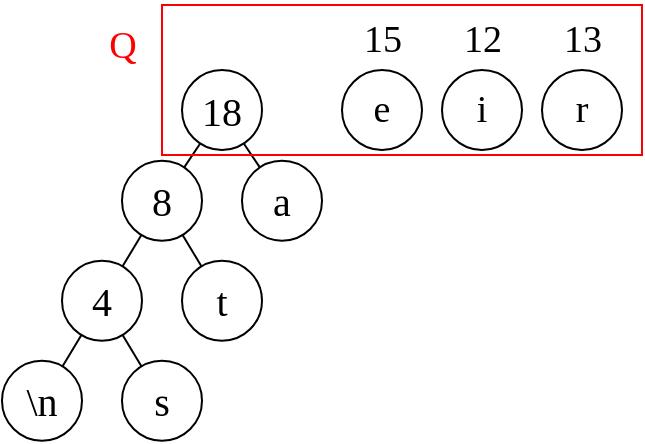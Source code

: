 <mxfile>
    <diagram id="vB35u0c23lS57fuy_jve" name="第 1 页">
        <mxGraphModel dx="547" dy="306" grid="1" gridSize="10" guides="1" tooltips="1" connect="1" arrows="1" fold="1" page="1" pageScale="1" pageWidth="827" pageHeight="1169" math="0" shadow="0">
            <root>
                <mxCell id="0"/>
                <mxCell id="1" parent="0"/>
                <mxCell id="2" value="\n" style="ellipse;whiteSpace=wrap;html=1;fontSize=20;fontFamily=Times New Roman;" parent="1" vertex="1">
                    <mxGeometry x="110" y="505.32" width="40" height="40" as="geometry"/>
                </mxCell>
                <mxCell id="3" style="edgeStyle=none;html=1;fontSize=20;endArrow=none;endFill=0;fontFamily=Times New Roman;" parent="1" source="4" target="2" edge="1">
                    <mxGeometry relative="1" as="geometry">
                        <mxPoint x="130" y="495.32" as="sourcePoint"/>
                        <mxPoint x="140" y="515.32" as="targetPoint"/>
                    </mxGeometry>
                </mxCell>
                <mxCell id="4" value="4" style="ellipse;whiteSpace=wrap;html=1;fontSize=20;fontFamily=Times New Roman;" parent="1" vertex="1">
                    <mxGeometry x="140" y="455.32" width="40" height="40" as="geometry"/>
                </mxCell>
                <mxCell id="5" value="s" style="ellipse;whiteSpace=wrap;html=1;fontSize=20;fontFamily=Times New Roman;" parent="1" vertex="1">
                    <mxGeometry x="170" y="505.32" width="40" height="40" as="geometry"/>
                </mxCell>
                <mxCell id="6" style="edgeStyle=none;html=1;fontSize=20;endArrow=none;endFill=0;fontFamily=Times New Roman;" parent="1" source="4" target="5" edge="1">
                    <mxGeometry relative="1" as="geometry"/>
                </mxCell>
                <mxCell id="7" value="t" style="ellipse;whiteSpace=wrap;html=1;fontSize=20;fontFamily=Times New Roman;" parent="1" vertex="1">
                    <mxGeometry x="200" y="455.32" width="40" height="40" as="geometry"/>
                </mxCell>
                <mxCell id="8" value="a" style="ellipse;whiteSpace=wrap;html=1;fontSize=20;fontFamily=Times New Roman;" parent="1" vertex="1">
                    <mxGeometry x="230" y="405.32" width="40" height="40" as="geometry"/>
                </mxCell>
                <mxCell id="9" style="edgeStyle=none;html=1;fontSize=20;endArrow=none;endFill=0;fontFamily=Times New Roman;" parent="1" source="11" target="4" edge="1">
                    <mxGeometry relative="1" as="geometry"/>
                </mxCell>
                <mxCell id="10" style="edgeStyle=none;html=1;fontSize=20;endArrow=none;endFill=0;fontFamily=Times New Roman;" parent="1" source="11" target="7" edge="1">
                    <mxGeometry relative="1" as="geometry"/>
                </mxCell>
                <mxCell id="11" value="8" style="ellipse;whiteSpace=wrap;html=1;fontSize=20;fontFamily=Times New Roman;" parent="1" vertex="1">
                    <mxGeometry x="170" y="405.32" width="40" height="40" as="geometry"/>
                </mxCell>
                <mxCell id="12" style="edgeStyle=none;html=1;fontSize=20;endArrow=none;endFill=0;fontFamily=Times New Roman;" parent="1" source="14" target="11" edge="1">
                    <mxGeometry relative="1" as="geometry">
                        <mxPoint x="196.422" y="394.997" as="sourcePoint"/>
                    </mxGeometry>
                </mxCell>
                <mxCell id="13" style="edgeStyle=none;html=1;fontSize=20;endArrow=none;endFill=0;fontFamily=Times New Roman;" parent="1" source="14" target="8" edge="1">
                    <mxGeometry relative="1" as="geometry"/>
                </mxCell>
                <mxCell id="14" value="18" style="ellipse;whiteSpace=wrap;html=1;fontSize=20;fontFamily=Times New Roman;" parent="1" vertex="1">
                    <mxGeometry x="200" y="360" width="40" height="40" as="geometry"/>
                </mxCell>
                <mxCell id="15" value="i" style="ellipse;whiteSpace=wrap;html=1;fontSize=19;fontFamily=Times New Roman;" parent="1" vertex="1">
                    <mxGeometry x="330" y="360" width="40" height="40" as="geometry"/>
                </mxCell>
                <mxCell id="16" value="e" style="ellipse;whiteSpace=wrap;html=1;fontSize=19;fontFamily=Times New Roman;" parent="1" vertex="1">
                    <mxGeometry x="280" y="360" width="40" height="40" as="geometry"/>
                </mxCell>
                <mxCell id="17" value="r" style="ellipse;whiteSpace=wrap;html=1;fontSize=19;fontFamily=Times New Roman;" parent="1" vertex="1">
                    <mxGeometry x="380" y="360" width="40" height="40" as="geometry"/>
                </mxCell>
                <mxCell id="18" value="15" style="text;html=1;align=center;verticalAlign=middle;resizable=0;points=[];autosize=1;strokeColor=none;fillColor=none;fontFamily=Times New Roman;fontSize=19;" parent="1" vertex="1">
                    <mxGeometry x="280" y="325" width="40" height="40" as="geometry"/>
                </mxCell>
                <mxCell id="19" value="12" style="text;html=1;align=center;verticalAlign=middle;resizable=0;points=[];autosize=1;strokeColor=none;fillColor=none;fontFamily=Times New Roman;fontSize=19;" parent="1" vertex="1">
                    <mxGeometry x="330" y="325" width="40" height="40" as="geometry"/>
                </mxCell>
                <mxCell id="20" value="13" style="text;html=1;align=center;verticalAlign=middle;resizable=0;points=[];autosize=1;strokeColor=none;fillColor=none;fontFamily=Times New Roman;fontSize=19;" parent="1" vertex="1">
                    <mxGeometry x="380" y="325" width="40" height="40" as="geometry"/>
                </mxCell>
                <mxCell id="21" value="" style="rounded=0;whiteSpace=wrap;html=1;fillColor=none;fontColor=#F00;strokeColor=#FF0000;" vertex="1" parent="1">
                    <mxGeometry x="190" y="327.5" width="240" height="75" as="geometry"/>
                </mxCell>
                <mxCell id="22" value="Q" style="text;html=1;align=center;verticalAlign=middle;resizable=0;points=[];autosize=1;strokeColor=none;fillColor=none;fontSize=19;fontFamily=Times New Roman;fontColor=#F00;" vertex="1" parent="1">
                    <mxGeometry x="150" y="327.5" width="40" height="40" as="geometry"/>
                </mxCell>
            </root>
        </mxGraphModel>
    </diagram>
</mxfile>